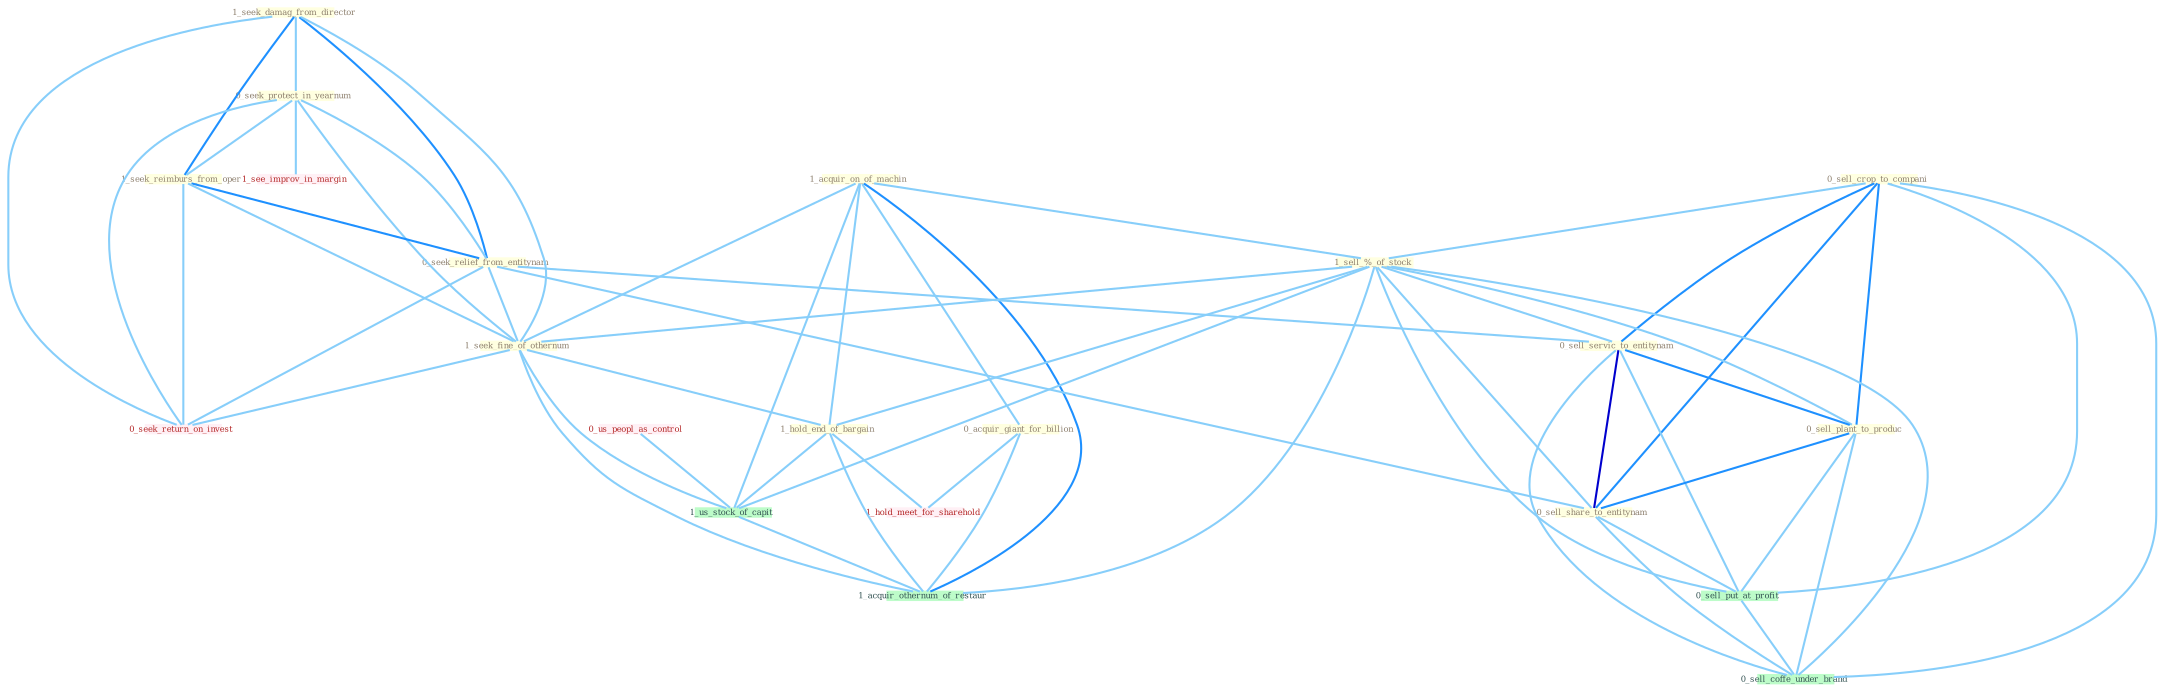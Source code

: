 Graph G{ 
    node
    [shape=polygon,style=filled,width=.5,height=.06,color="#BDFCC9",fixedsize=true,fontsize=4,
    fontcolor="#2f4f4f"];
    {node
    [color="#ffffe0", fontcolor="#8b7d6b"] "1_seek_damag_from_director " "1_acquir_on_of_machin " "0_sell_crop_to_compani " "1_sell_%_of_stock " "0_seek_protect_in_yearnum " "1_seek_reimburs_from_oper " "0_seek_relief_from_entitynam " "1_seek_fine_of_othernum " "0_sell_servic_to_entitynam " "0_sell_plant_to_produc " "0_acquir_giant_for_billion " "1_hold_end_of_bargain " "0_sell_share_to_entitynam "}
{node [color="#fff0f5", fontcolor="#b22222"] "0_us_peopl_as_control " "0_seek_return_on_invest " "1_see_improv_in_margin " "1_hold_meet_for_sharehold "}
edge [color="#B0E2FF"];

	"1_seek_damag_from_director " -- "0_seek_protect_in_yearnum " [w="1", color="#87cefa" ];
	"1_seek_damag_from_director " -- "1_seek_reimburs_from_oper " [w="2", color="#1e90ff" , len=0.8];
	"1_seek_damag_from_director " -- "0_seek_relief_from_entitynam " [w="2", color="#1e90ff" , len=0.8];
	"1_seek_damag_from_director " -- "1_seek_fine_of_othernum " [w="1", color="#87cefa" ];
	"1_seek_damag_from_director " -- "0_seek_return_on_invest " [w="1", color="#87cefa" ];
	"1_acquir_on_of_machin " -- "1_sell_%_of_stock " [w="1", color="#87cefa" ];
	"1_acquir_on_of_machin " -- "1_seek_fine_of_othernum " [w="1", color="#87cefa" ];
	"1_acquir_on_of_machin " -- "0_acquir_giant_for_billion " [w="1", color="#87cefa" ];
	"1_acquir_on_of_machin " -- "1_hold_end_of_bargain " [w="1", color="#87cefa" ];
	"1_acquir_on_of_machin " -- "1_us_stock_of_capit " [w="1", color="#87cefa" ];
	"1_acquir_on_of_machin " -- "1_acquir_othernum_of_restaur " [w="2", color="#1e90ff" , len=0.8];
	"0_sell_crop_to_compani " -- "1_sell_%_of_stock " [w="1", color="#87cefa" ];
	"0_sell_crop_to_compani " -- "0_sell_servic_to_entitynam " [w="2", color="#1e90ff" , len=0.8];
	"0_sell_crop_to_compani " -- "0_sell_plant_to_produc " [w="2", color="#1e90ff" , len=0.8];
	"0_sell_crop_to_compani " -- "0_sell_share_to_entitynam " [w="2", color="#1e90ff" , len=0.8];
	"0_sell_crop_to_compani " -- "0_sell_put_at_profit " [w="1", color="#87cefa" ];
	"0_sell_crop_to_compani " -- "0_sell_coffe_under_brand " [w="1", color="#87cefa" ];
	"1_sell_%_of_stock " -- "1_seek_fine_of_othernum " [w="1", color="#87cefa" ];
	"1_sell_%_of_stock " -- "0_sell_servic_to_entitynam " [w="1", color="#87cefa" ];
	"1_sell_%_of_stock " -- "0_sell_plant_to_produc " [w="1", color="#87cefa" ];
	"1_sell_%_of_stock " -- "1_hold_end_of_bargain " [w="1", color="#87cefa" ];
	"1_sell_%_of_stock " -- "0_sell_share_to_entitynam " [w="1", color="#87cefa" ];
	"1_sell_%_of_stock " -- "0_sell_put_at_profit " [w="1", color="#87cefa" ];
	"1_sell_%_of_stock " -- "1_us_stock_of_capit " [w="1", color="#87cefa" ];
	"1_sell_%_of_stock " -- "0_sell_coffe_under_brand " [w="1", color="#87cefa" ];
	"1_sell_%_of_stock " -- "1_acquir_othernum_of_restaur " [w="1", color="#87cefa" ];
	"0_seek_protect_in_yearnum " -- "1_seek_reimburs_from_oper " [w="1", color="#87cefa" ];
	"0_seek_protect_in_yearnum " -- "0_seek_relief_from_entitynam " [w="1", color="#87cefa" ];
	"0_seek_protect_in_yearnum " -- "1_seek_fine_of_othernum " [w="1", color="#87cefa" ];
	"0_seek_protect_in_yearnum " -- "0_seek_return_on_invest " [w="1", color="#87cefa" ];
	"0_seek_protect_in_yearnum " -- "1_see_improv_in_margin " [w="1", color="#87cefa" ];
	"1_seek_reimburs_from_oper " -- "0_seek_relief_from_entitynam " [w="2", color="#1e90ff" , len=0.8];
	"1_seek_reimburs_from_oper " -- "1_seek_fine_of_othernum " [w="1", color="#87cefa" ];
	"1_seek_reimburs_from_oper " -- "0_seek_return_on_invest " [w="1", color="#87cefa" ];
	"0_seek_relief_from_entitynam " -- "1_seek_fine_of_othernum " [w="1", color="#87cefa" ];
	"0_seek_relief_from_entitynam " -- "0_sell_servic_to_entitynam " [w="1", color="#87cefa" ];
	"0_seek_relief_from_entitynam " -- "0_sell_share_to_entitynam " [w="1", color="#87cefa" ];
	"0_seek_relief_from_entitynam " -- "0_seek_return_on_invest " [w="1", color="#87cefa" ];
	"1_seek_fine_of_othernum " -- "1_hold_end_of_bargain " [w="1", color="#87cefa" ];
	"1_seek_fine_of_othernum " -- "0_seek_return_on_invest " [w="1", color="#87cefa" ];
	"1_seek_fine_of_othernum " -- "1_us_stock_of_capit " [w="1", color="#87cefa" ];
	"1_seek_fine_of_othernum " -- "1_acquir_othernum_of_restaur " [w="1", color="#87cefa" ];
	"0_sell_servic_to_entitynam " -- "0_sell_plant_to_produc " [w="2", color="#1e90ff" , len=0.8];
	"0_sell_servic_to_entitynam " -- "0_sell_share_to_entitynam " [w="3", color="#0000cd" , len=0.6];
	"0_sell_servic_to_entitynam " -- "0_sell_put_at_profit " [w="1", color="#87cefa" ];
	"0_sell_servic_to_entitynam " -- "0_sell_coffe_under_brand " [w="1", color="#87cefa" ];
	"0_sell_plant_to_produc " -- "0_sell_share_to_entitynam " [w="2", color="#1e90ff" , len=0.8];
	"0_sell_plant_to_produc " -- "0_sell_put_at_profit " [w="1", color="#87cefa" ];
	"0_sell_plant_to_produc " -- "0_sell_coffe_under_brand " [w="1", color="#87cefa" ];
	"0_acquir_giant_for_billion " -- "1_hold_meet_for_sharehold " [w="1", color="#87cefa" ];
	"0_acquir_giant_for_billion " -- "1_acquir_othernum_of_restaur " [w="1", color="#87cefa" ];
	"1_hold_end_of_bargain " -- "1_us_stock_of_capit " [w="1", color="#87cefa" ];
	"1_hold_end_of_bargain " -- "1_hold_meet_for_sharehold " [w="1", color="#87cefa" ];
	"1_hold_end_of_bargain " -- "1_acquir_othernum_of_restaur " [w="1", color="#87cefa" ];
	"0_sell_share_to_entitynam " -- "0_sell_put_at_profit " [w="1", color="#87cefa" ];
	"0_sell_share_to_entitynam " -- "0_sell_coffe_under_brand " [w="1", color="#87cefa" ];
	"0_us_peopl_as_control " -- "1_us_stock_of_capit " [w="1", color="#87cefa" ];
	"0_sell_put_at_profit " -- "0_sell_coffe_under_brand " [w="1", color="#87cefa" ];
	"1_us_stock_of_capit " -- "1_acquir_othernum_of_restaur " [w="1", color="#87cefa" ];
}